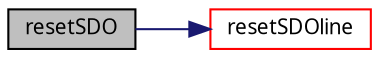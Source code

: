 digraph G
{
  edge [fontname="FreeSans.ttf",fontsize=10,labelfontname="FreeSans.ttf",labelfontsize=10];
  node [fontname="FreeSans.ttf",fontsize=10,shape=record];
  rankdir=LR;
  Node1 [label="resetSDO",height=0.2,width=0.4,color="black", fillcolor="grey75", style="filled" fontcolor="black"];
  Node1 -> Node2 [color="midnightblue",fontsize=10,style="solid"];
  Node2 [label="resetSDOline",height=0.2,width=0.4,color="red", fillcolor="white", style="filled",URL="$sdo_8c.html#42d33be015d4c4c83c73f1f0e588f481"];
}
